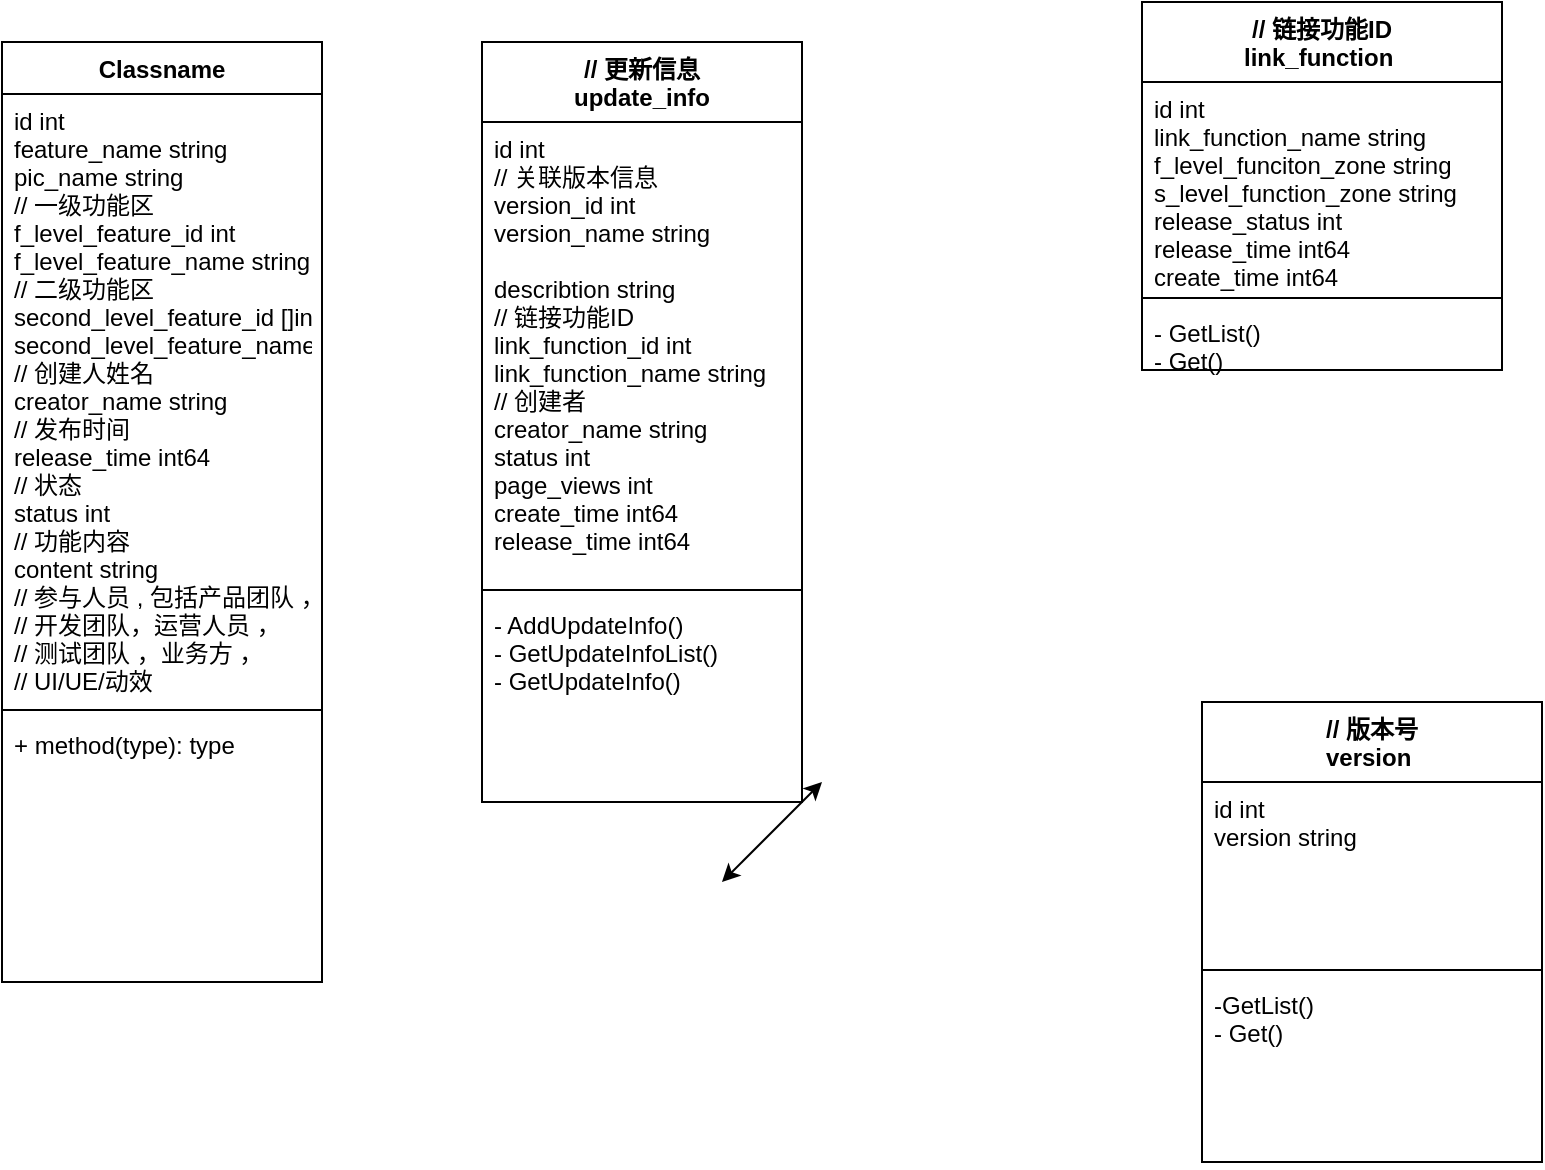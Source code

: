 <mxfile version="14.4.3" type="github">
  <diagram id="C5RBs43oDa-KdzZeNtuy" name="Page-1">
    <mxGraphModel dx="1422" dy="1930" grid="1" gridSize="10" guides="1" tooltips="1" connect="1" arrows="1" fold="1" page="1" pageScale="1" pageWidth="827" pageHeight="1169" math="0" shadow="0">
      <root>
        <mxCell id="WIyWlLk6GJQsqaUBKTNV-0" />
        <mxCell id="WIyWlLk6GJQsqaUBKTNV-1" parent="WIyWlLk6GJQsqaUBKTNV-0" />
        <mxCell id="H7_40uMS-2cokdlfVP3S-10" value="// 更新信息&#xa;update_info" style="swimlane;fontStyle=1;align=center;verticalAlign=top;childLayout=stackLayout;horizontal=1;startSize=40;horizontalStack=0;resizeParent=1;resizeParentMax=0;resizeLast=0;collapsible=1;marginBottom=0;" vertex="1" parent="WIyWlLk6GJQsqaUBKTNV-1">
          <mxGeometry x="290" y="10" width="160" height="380" as="geometry" />
        </mxCell>
        <mxCell id="H7_40uMS-2cokdlfVP3S-11" value="id int &#xa;// 关联版本信息&#xa;version_id int &#xa;version_name string &#xa;&#xa;describtion string &#xa;// 链接功能ID&#xa;link_function_id int &#xa;link_function_name string &#xa;// 创建者&#xa;creator_name string &#xa;status int &#xa;page_views int &#xa;create_time int64&#xa;release_time int64&#xa;" style="text;strokeColor=none;fillColor=none;align=left;verticalAlign=top;spacingLeft=4;spacingRight=4;overflow=hidden;rotatable=0;points=[[0,0.5],[1,0.5]];portConstraint=eastwest;" vertex="1" parent="H7_40uMS-2cokdlfVP3S-10">
          <mxGeometry y="40" width="160" height="230" as="geometry" />
        </mxCell>
        <mxCell id="H7_40uMS-2cokdlfVP3S-12" value="" style="line;strokeWidth=1;fillColor=none;align=left;verticalAlign=middle;spacingTop=-1;spacingLeft=3;spacingRight=3;rotatable=0;labelPosition=right;points=[];portConstraint=eastwest;" vertex="1" parent="H7_40uMS-2cokdlfVP3S-10">
          <mxGeometry y="270" width="160" height="8" as="geometry" />
        </mxCell>
        <mxCell id="H7_40uMS-2cokdlfVP3S-13" value="- AddUpdateInfo() &#xa;- GetUpdateInfoList()&#xa;- GetUpdateInfo()" style="text;strokeColor=none;fillColor=none;align=left;verticalAlign=top;spacingLeft=4;spacingRight=4;overflow=hidden;rotatable=0;points=[[0,0.5],[1,0.5]];portConstraint=eastwest;" vertex="1" parent="H7_40uMS-2cokdlfVP3S-10">
          <mxGeometry y="278" width="160" height="102" as="geometry" />
        </mxCell>
        <mxCell id="H7_40uMS-2cokdlfVP3S-14" value="Classname" style="swimlane;fontStyle=1;align=center;verticalAlign=top;childLayout=stackLayout;horizontal=1;startSize=26;horizontalStack=0;resizeParent=1;resizeParentMax=0;resizeLast=0;collapsible=1;marginBottom=0;" vertex="1" parent="WIyWlLk6GJQsqaUBKTNV-1">
          <mxGeometry x="50" y="10" width="160" height="470" as="geometry" />
        </mxCell>
        <mxCell id="H7_40uMS-2cokdlfVP3S-15" value="id int &#xa;feature_name string &#xa;pic_name string&#xa;// 一级功能区&#xa;f_level_feature_id int&#xa;f_level_feature_name string&#xa;// 二级功能区&#xa;second_level_feature_id []int&#xa;second_level_feature_name []string&#xa;// 创建人姓名&#xa;creator_name string&#xa;// 发布时间&#xa;release_time int64&#xa;// 状态&#xa;status int&#xa;// 功能内容&#xa;content string &#xa;// 参与人员 , 包括产品团队 ，&#xa;// 开发团队，运营人员 ，&#xa;// 测试团队 ，业务方 ，&#xa;// UI/UE/动效&#xa; &#xa;&#xa;&#xa;" style="text;strokeColor=none;fillColor=none;align=left;verticalAlign=top;spacingLeft=4;spacingRight=4;overflow=hidden;rotatable=0;points=[[0,0.5],[1,0.5]];portConstraint=eastwest;" vertex="1" parent="H7_40uMS-2cokdlfVP3S-14">
          <mxGeometry y="26" width="160" height="304" as="geometry" />
        </mxCell>
        <mxCell id="H7_40uMS-2cokdlfVP3S-16" value="" style="line;strokeWidth=1;fillColor=none;align=left;verticalAlign=middle;spacingTop=-1;spacingLeft=3;spacingRight=3;rotatable=0;labelPosition=right;points=[];portConstraint=eastwest;" vertex="1" parent="H7_40uMS-2cokdlfVP3S-14">
          <mxGeometry y="330" width="160" height="8" as="geometry" />
        </mxCell>
        <mxCell id="H7_40uMS-2cokdlfVP3S-17" value="+ method(type): type" style="text;strokeColor=none;fillColor=none;align=left;verticalAlign=top;spacingLeft=4;spacingRight=4;overflow=hidden;rotatable=0;points=[[0,0.5],[1,0.5]];portConstraint=eastwest;" vertex="1" parent="H7_40uMS-2cokdlfVP3S-14">
          <mxGeometry y="338" width="160" height="132" as="geometry" />
        </mxCell>
        <mxCell id="H7_40uMS-2cokdlfVP3S-19" value="// 链接功能ID&#xa;link_function " style="swimlane;fontStyle=1;align=center;verticalAlign=top;childLayout=stackLayout;horizontal=1;startSize=40;horizontalStack=0;resizeParent=1;resizeParentMax=0;resizeLast=0;collapsible=1;marginBottom=0;" vertex="1" parent="WIyWlLk6GJQsqaUBKTNV-1">
          <mxGeometry x="620" y="-10" width="180" height="184" as="geometry" />
        </mxCell>
        <mxCell id="H7_40uMS-2cokdlfVP3S-20" value="id int &#xa;link_function_name string &#xa;f_level_funciton_zone string&#xa;s_level_function_zone string &#xa;release_status int &#xa;release_time int64&#xa;create_time int64" style="text;strokeColor=none;fillColor=none;align=left;verticalAlign=top;spacingLeft=4;spacingRight=4;overflow=hidden;rotatable=0;points=[[0,0.5],[1,0.5]];portConstraint=eastwest;" vertex="1" parent="H7_40uMS-2cokdlfVP3S-19">
          <mxGeometry y="40" width="180" height="104" as="geometry" />
        </mxCell>
        <mxCell id="H7_40uMS-2cokdlfVP3S-21" value="" style="line;strokeWidth=1;fillColor=none;align=left;verticalAlign=middle;spacingTop=-1;spacingLeft=3;spacingRight=3;rotatable=0;labelPosition=right;points=[];portConstraint=eastwest;" vertex="1" parent="H7_40uMS-2cokdlfVP3S-19">
          <mxGeometry y="144" width="180" height="8" as="geometry" />
        </mxCell>
        <mxCell id="H7_40uMS-2cokdlfVP3S-22" value="- GetList()&#xa;- Get()" style="text;strokeColor=none;fillColor=none;align=left;verticalAlign=top;spacingLeft=4;spacingRight=4;overflow=hidden;rotatable=0;points=[[0,0.5],[1,0.5]];portConstraint=eastwest;" vertex="1" parent="H7_40uMS-2cokdlfVP3S-19">
          <mxGeometry y="152" width="180" height="32" as="geometry" />
        </mxCell>
        <mxCell id="H7_40uMS-2cokdlfVP3S-23" value="// 版本号&#xa;version " style="swimlane;fontStyle=1;align=center;verticalAlign=top;childLayout=stackLayout;horizontal=1;startSize=40;horizontalStack=0;resizeParent=1;resizeParentMax=0;resizeLast=0;collapsible=1;marginBottom=0;" vertex="1" parent="WIyWlLk6GJQsqaUBKTNV-1">
          <mxGeometry x="650" y="340" width="170" height="230" as="geometry" />
        </mxCell>
        <mxCell id="H7_40uMS-2cokdlfVP3S-24" value="id int &#xa;version string " style="text;strokeColor=none;fillColor=none;align=left;verticalAlign=top;spacingLeft=4;spacingRight=4;overflow=hidden;rotatable=0;points=[[0,0.5],[1,0.5]];portConstraint=eastwest;" vertex="1" parent="H7_40uMS-2cokdlfVP3S-23">
          <mxGeometry y="40" width="170" height="90" as="geometry" />
        </mxCell>
        <mxCell id="H7_40uMS-2cokdlfVP3S-25" value="" style="line;strokeWidth=1;fillColor=none;align=left;verticalAlign=middle;spacingTop=-1;spacingLeft=3;spacingRight=3;rotatable=0;labelPosition=right;points=[];portConstraint=eastwest;" vertex="1" parent="H7_40uMS-2cokdlfVP3S-23">
          <mxGeometry y="130" width="170" height="8" as="geometry" />
        </mxCell>
        <mxCell id="H7_40uMS-2cokdlfVP3S-26" value="-GetList()&#xa;- Get()" style="text;strokeColor=none;fillColor=none;align=left;verticalAlign=top;spacingLeft=4;spacingRight=4;overflow=hidden;rotatable=0;points=[[0,0.5],[1,0.5]];portConstraint=eastwest;" vertex="1" parent="H7_40uMS-2cokdlfVP3S-23">
          <mxGeometry y="138" width="170" height="92" as="geometry" />
        </mxCell>
        <mxCell id="H7_40uMS-2cokdlfVP3S-27" value="" style="endArrow=classic;startArrow=classic;html=1;" edge="1" parent="WIyWlLk6GJQsqaUBKTNV-1">
          <mxGeometry width="50" height="50" relative="1" as="geometry">
            <mxPoint x="410" y="430" as="sourcePoint" />
            <mxPoint x="460" y="380" as="targetPoint" />
          </mxGeometry>
        </mxCell>
      </root>
    </mxGraphModel>
  </diagram>
</mxfile>
